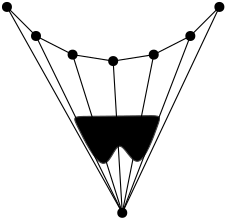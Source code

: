 <?xml version="1.0"?>
<!DOCTYPE ipe SYSTEM "ipe.dtd">
<ipe version="70000" creator="ipe6upgrade">
<info created="D:20081112214505" modified="D:20081112214549"/>
<ipestyle name="ipe6">
<color name="red" value="1 0 0"/>
<color name="green" value="0 1 0"/>
<color name="blue" value="0 0 1"/>
<color name="yellow" value="1 1 0"/>
<color name="gray1" value="0.125"/>
<color name="gray2" value="0.25"/>
<color name="gray3" value="0.375"/>
<color name="gray4" value="0.5"/>
<color name="gray5" value="0.625"/>
<color name="gray6" value="0.75"/>
<color name="gray7" value="0.875"/>
<dashstyle name="dashed" value="[4] 0"/>
<dashstyle name="dotted" value="[1 3] 0"/>
<dashstyle name="dash dotted" value="[4 2 1 2] 0"/>
<dashstyle name="dash dot dotted" value="[4 2 1 2 1 2] 0"/>
<pen name="heavier" value="0.8"/>
<pen name="fat" value="1.2"/>
<pen name="ultrafat" value="2"/>
<textsize name="large" value="\large"/>
<textsize name="Large" value="\Large"/>
<textsize name="LARGE" value="\LARGE"/>
<textsize name="huge" value="\huge"/>
<textsize name="Huge" value="\Huge"/>
<textsize name="small" value="\small"/>
<textsize name="footnote" value="\footnotesize"/>
<textsize name="tiny" value="\tiny"/>
<symbolsize name="small" value="2"/>
<symbolsize name="tiny" value="1.1"/>
<symbolsize name="large" value="5"/>
<arrowsize name="small" value="5"/>
<arrowsize name="tiny" value="3"/>
<arrowsize name="large" value="10"/>
<symbol name="mark/circle(sx)" transformations="translations">
<path fill="sym-stroke">
0.6 0 0 0.6 0 0 e 0.4 0 0 0.4 0 0 e
</path></symbol>
<symbol name="mark/disk(sx)" transformations="translations">
<path fill="sym-stroke">
0.6 0 0 0.6 0 0 e
</path></symbol>
<symbol name="mark/fdisk(sfx)" transformations="translations">
<group><path fill="sym-stroke" fillrule="eofill">
0.6 0 0 0.6 0 0 e 0.4 0 0 0.4 0 0 e
</path><path fill="sym-fill">
0.4 0 0 0.4 0 0 e
</path></group></symbol>
<symbol name="mark/box(sx)" transformations="translations">
<path fill="sym-stroke" fillrule="eofill">
-0.6 -0.6 m 0.6 -0.6 l 0.6 0.6 l -0.6 0.6 l h -0.4 -0.4 m 0.4 -0.4 l 0.4 0.4 l -0.4 0.4 l h</path></symbol>
<symbol name="mark/square(sx)" transformations="translations">
<path fill="sym-stroke">
-0.6 -0.6 m 0.6 -0.6 l 0.6 0.6 l -0.6 0.6 l h</path></symbol>
<symbol name="mark/fsquare(sfx)" transformations="translations">
<group><path fill="sym-stroke" fillrule="eofill">
-0.6 -0.6 m 0.6 -0.6 l 0.6 0.6 l -0.6 0.6 l h-0.4 -0.4 m 0.4 -0.4 l 0.4 0.4 l -0.4 0.4 l h</path><path fill="sym-fill">
-0.4 -0.4 m 0.4 -0.4 l 0.4 0.4 l -0.4 0.4 l h</path></group></symbol>
<symbol name="mark/cross(sx)" transformations="translations">
<group><path fill="sym-stroke">
-0.43 -0.57 m 0.57 0.43 l 0.43 0.57 l -0.57 -0.43 l h</path><path fill="sym-stroke">
-0.43 0.57 m 0.57 -0.43 l 0.43 -0.57 l -0.57 0.43 l h</path>
</group></symbol>
<textstyle name="center" begin="\begin{center}"
end="\end{center}"/>
<textstyle name="itemize" begin="\begin{itemize}"
end="\end{itemize}"/>
<textstyle name="item" begin="\begin{itemize}\item{}"
end="\end{itemize}"/>
</ipestyle>
<page>
<layer name="alpha"/>
<view layers="alpha" active="alpha"/>
<use name="mark/disk(sx)" pos="245.644 339.068" layer="alpha" size="normal" stroke="black"/>
<use name="mark/disk(sx)" pos="256.101 328.611" size="normal" stroke="black"/>
<use name="mark/disk(sx)" pos="269.277 321.898" size="normal" stroke="black"/>
<use name="mark/disk(sx)" pos="283.883 319.584" size="normal" stroke="black"/>
<use name="mark/disk(sx)" pos="298.49 321.898" size="normal" stroke="black"/>
<use name="mark/disk(sx)" pos="311.666 328.611" size="normal" stroke="black"/>
<use name="mark/disk(sx)" pos="322.123 339.068" size="normal" stroke="black"/>
<path stroke="black" pen="normal">
322.123 339.068 m
311.666 328.611 l
298.49 321.898 l
283.883 319.584 l
269.277 321.898 l
256.101 328.611 l
245.644 339.068 l
287.157 264.947 l
h
</path>
<use name="mark/disk(sx)" pos="287.157 264.947" size="normal" stroke="black"/>
<path stroke="gray2" pen="normal" fill="gray">
269.301 299.609
269.301 299.609
301.162 299.959
301.162 299.959
292.759 276.501
285.757 295.408
281.205 275.45 u
</path>
<path stroke="black" pen="normal">
311.666 328.611 m
287.157 264.947 l
</path>
<path stroke="black" pen="normal">
298.49 321.898 m
287.157 264.947 l
</path>
<path stroke="black" pen="normal">
283.883 319.584 m
287.157 264.947 l
</path>
<path stroke="black" pen="normal">
269.277 321.898 m
287.157 264.947 l
</path>
<path stroke="black" pen="normal">
256.101 328.611 m
287.157 264.947 l
</path>
</page>
</ipe>
